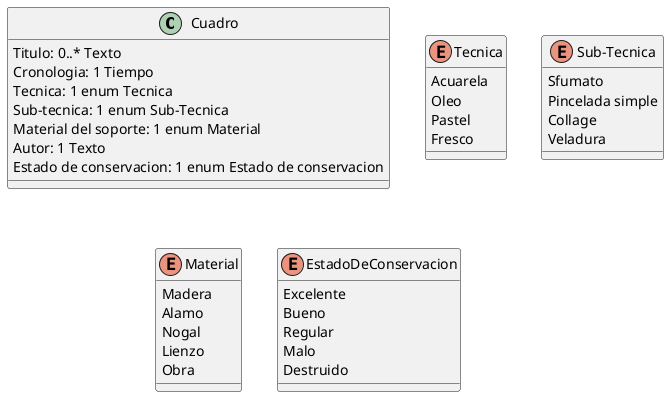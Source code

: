 @startuml ejercicio9

Class Cuadro{
    Titulo: 0..* Texto 
    Cronologia: 1 Tiempo
    Tecnica: 1 enum Tecnica
    Sub-tecnica: 1 enum Sub-Tecnica
    Material del soporte: 1 enum Material
    Autor: 1 Texto
    Estado de conservacion: 1 enum Estado de conservacion
}

enum Tecnica{
    Acuarela
    Oleo
    Pastel
    Fresco
}

enum Sub-Tecnica{
    Sfumato
    Pincelada simple
    Collage
    Veladura
}

enum Material{
    Madera
        Alamo
        Nogal
    Lienzo
    Obra
}

enum EstadoDeConservacion{
    Excelente
    Bueno
    Regular
    Malo
    Destruido
}

@enduml
